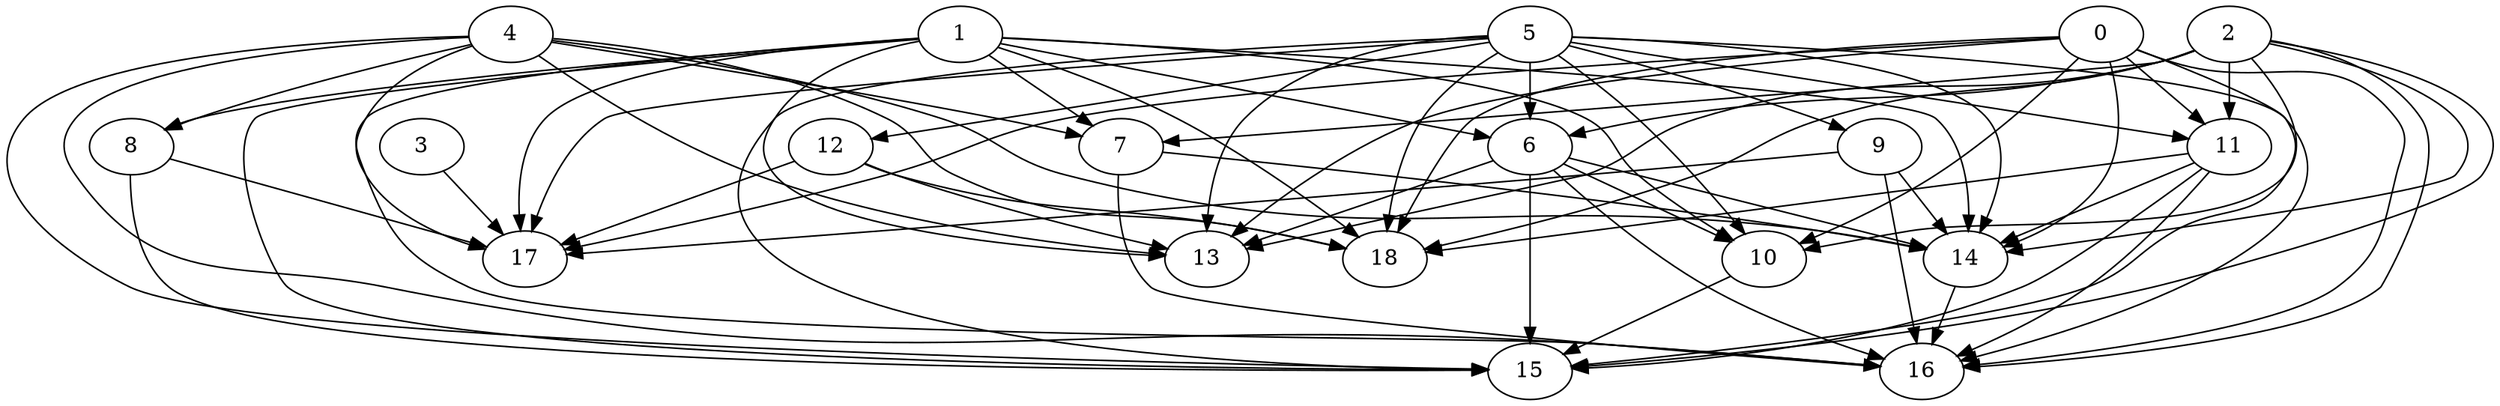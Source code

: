 digraph {
    6 -> 15;
    14 -> 16;
    5 -> 13;
    4 -> 15;
    5 -> 10;
    9 -> 17;
    11 -> 14;
    2 -> 11;
    8 -> 15;
    0 -> 11;
    0 -> 14;
    1 -> 18;
    1 -> 15;
    0 -> 18;
    5 -> 6;
    4 -> 8;
    4 -> 17;
    12 -> 18;
    5 -> 12;
    8 -> 17;
    11 -> 16;
    0 -> 16;
    0 -> 13;
    2 -> 10;
    1 -> 8;
    1 -> 17;
    6 -> 13;
    6 -> 10;
    3 -> 17;
    5 -> 14;
    1 -> 13;
    11 -> 15;
    0 -> 15;
    1 -> 10;
    7 -> 14;
    12 -> 13;
    5 -> 16;
    4 -> 18;
    9 -> 14;
    1 -> 6;
    0 -> 17;
    10 -> 15;
    2 -> 14;
    7 -> 16;
    6 -> 14;
    4 -> 14;
    5 -> 9;
    5 -> 18;
    9 -> 16;
    5 -> 15;
    0 -> 10;
    2 -> 7;
    2 -> 16;
    1 -> 14;
    2 -> 13;
    6 -> 16;
    4 -> 7;
    4 -> 16;
    12 -> 17;
    5 -> 11;
    4 -> 13;
    5 -> 17;
    1 -> 7;
    2 -> 6;
    2 -> 18;
    1 -> 16;
    11 -> 18;
    2 -> 15;
}